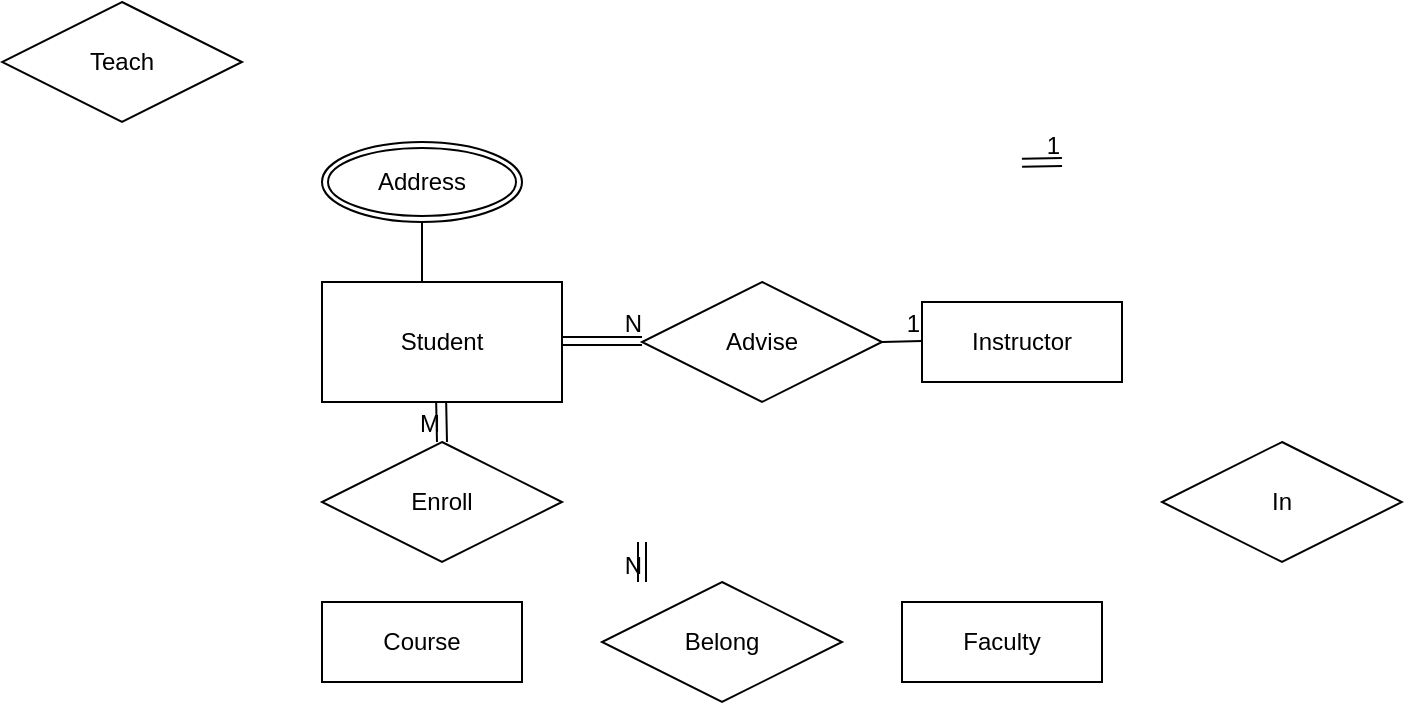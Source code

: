 <mxfile version="12.7.2" type="github">
  <diagram id="PK4ZrDCK0nvbMfZUI2dg" name="Page-1">
    <mxGraphModel dx="723" dy="378" grid="1" gridSize="10" guides="1" tooltips="1" connect="1" arrows="1" fold="1" page="1" pageScale="1" pageWidth="850" pageHeight="1100" math="0" shadow="0">
      <root>
        <mxCell id="0" />
        <mxCell id="1" parent="0" />
        <mxCell id="bxJ9wrxv5kn9V14nfCGP-1" value="Student" style="rounded=0;whiteSpace=wrap;html=1;" parent="1" vertex="1">
          <mxGeometry x="270" y="190" width="120" height="60" as="geometry" />
        </mxCell>
        <mxCell id="bxJ9wrxv5kn9V14nfCGP-3" value="Address" style="ellipse;shape=doubleEllipse;margin=3;whiteSpace=wrap;html=1;align=center;strokeColor=#000000;" parent="1" vertex="1">
          <mxGeometry x="270" y="120" width="100" height="40" as="geometry" />
        </mxCell>
        <mxCell id="bxJ9wrxv5kn9V14nfCGP-7" value="" style="endArrow=none;html=1;rounded=0;" parent="1" edge="1">
          <mxGeometry relative="1" as="geometry">
            <mxPoint x="320" y="160" as="sourcePoint" />
            <mxPoint x="320" y="190" as="targetPoint" />
          </mxGeometry>
        </mxCell>
        <mxCell id="bxJ9wrxv5kn9V14nfCGP-8" value="Advise" style="shape=rhombus;perimeter=rhombusPerimeter;whiteSpace=wrap;html=1;align=center;strokeColor=#000000;" parent="1" vertex="1">
          <mxGeometry x="430" y="190" width="120" height="60" as="geometry" />
        </mxCell>
        <mxCell id="bxJ9wrxv5kn9V14nfCGP-9" value="Instructor" style="whiteSpace=wrap;html=1;align=center;strokeColor=#000000;" parent="1" vertex="1">
          <mxGeometry x="570" y="200" width="100" height="40" as="geometry" />
        </mxCell>
        <mxCell id="bxJ9wrxv5kn9V14nfCGP-10" value="" style="shape=link;html=1;rounded=0;" parent="1" edge="1">
          <mxGeometry relative="1" as="geometry">
            <mxPoint x="390" y="219.5" as="sourcePoint" />
            <mxPoint x="430" y="219.5" as="targetPoint" />
          </mxGeometry>
        </mxCell>
        <mxCell id="bxJ9wrxv5kn9V14nfCGP-11" value="N" style="resizable=0;html=1;align=right;verticalAlign=bottom;" parent="bxJ9wrxv5kn9V14nfCGP-10" connectable="0" vertex="1">
          <mxGeometry x="1" relative="1" as="geometry" />
        </mxCell>
        <mxCell id="bxJ9wrxv5kn9V14nfCGP-13" value="" style="shape=link;html=1;rounded=0;" parent="1" edge="1">
          <mxGeometry relative="1" as="geometry">
            <mxPoint x="620" y="130.42" as="sourcePoint" />
            <mxPoint x="640" y="130" as="targetPoint" />
          </mxGeometry>
        </mxCell>
        <mxCell id="bxJ9wrxv5kn9V14nfCGP-14" value="1" style="resizable=0;html=1;align=right;verticalAlign=bottom;" parent="bxJ9wrxv5kn9V14nfCGP-13" connectable="0" vertex="1">
          <mxGeometry x="1" relative="1" as="geometry" />
        </mxCell>
        <mxCell id="bxJ9wrxv5kn9V14nfCGP-15" value="Enroll" style="shape=rhombus;perimeter=rhombusPerimeter;whiteSpace=wrap;html=1;align=center;strokeColor=#000000;" parent="1" vertex="1">
          <mxGeometry x="270" y="270" width="120" height="60" as="geometry" />
        </mxCell>
        <mxCell id="bxJ9wrxv5kn9V14nfCGP-16" value="Course" style="whiteSpace=wrap;html=1;align=center;strokeColor=#000000;" parent="1" vertex="1">
          <mxGeometry x="270" y="350" width="100" height="40" as="geometry" />
        </mxCell>
        <mxCell id="bxJ9wrxv5kn9V14nfCGP-17" value="Belong" style="shape=rhombus;perimeter=rhombusPerimeter;whiteSpace=wrap;html=1;align=center;strokeColor=#000000;" parent="1" vertex="1">
          <mxGeometry x="410" y="340" width="120" height="60" as="geometry" />
        </mxCell>
        <mxCell id="bxJ9wrxv5kn9V14nfCGP-18" value="Faculty" style="whiteSpace=wrap;html=1;align=center;strokeColor=#000000;" parent="1" vertex="1">
          <mxGeometry x="560" y="350" width="100" height="40" as="geometry" />
        </mxCell>
        <mxCell id="bxJ9wrxv5kn9V14nfCGP-19" value="In" style="shape=rhombus;perimeter=rhombusPerimeter;whiteSpace=wrap;html=1;align=center;strokeColor=#000000;" parent="1" vertex="1">
          <mxGeometry x="690" y="270" width="120" height="60" as="geometry" />
        </mxCell>
        <mxCell id="bxJ9wrxv5kn9V14nfCGP-20" value="Teach" style="shape=rhombus;perimeter=rhombusPerimeter;whiteSpace=wrap;html=1;align=center;strokeColor=#000000;" parent="1" vertex="1">
          <mxGeometry x="110" y="50" width="120" height="60" as="geometry" />
        </mxCell>
        <mxCell id="bxJ9wrxv5kn9V14nfCGP-21" value="" style="shape=link;html=1;rounded=0;width=-5;" parent="1" edge="1">
          <mxGeometry relative="1" as="geometry">
            <mxPoint x="329.58" y="250" as="sourcePoint" />
            <mxPoint x="330" y="270" as="targetPoint" />
          </mxGeometry>
        </mxCell>
        <mxCell id="bxJ9wrxv5kn9V14nfCGP-22" value="M" style="resizable=0;html=1;align=right;verticalAlign=bottom;" parent="bxJ9wrxv5kn9V14nfCGP-21" connectable="0" vertex="1">
          <mxGeometry x="1" relative="1" as="geometry" />
        </mxCell>
        <mxCell id="bxJ9wrxv5kn9V14nfCGP-23" value="" style="shape=link;html=1;rounded=0;" parent="1" edge="1">
          <mxGeometry relative="1" as="geometry">
            <mxPoint x="430" y="320" as="sourcePoint" />
            <mxPoint x="430" y="340" as="targetPoint" />
          </mxGeometry>
        </mxCell>
        <mxCell id="bxJ9wrxv5kn9V14nfCGP-24" value="N" style="resizable=0;html=1;align=right;verticalAlign=bottom;" parent="bxJ9wrxv5kn9V14nfCGP-23" connectable="0" vertex="1">
          <mxGeometry x="1" relative="1" as="geometry" />
        </mxCell>
        <mxCell id="HPSszsWRwPZeKzIDppFs-2" value="" style="endArrow=none;html=1;rounded=0;" edge="1" parent="1">
          <mxGeometry relative="1" as="geometry">
            <mxPoint x="550" y="220" as="sourcePoint" />
            <mxPoint x="570" y="219.5" as="targetPoint" />
          </mxGeometry>
        </mxCell>
        <mxCell id="HPSszsWRwPZeKzIDppFs-3" value="1" style="resizable=0;html=1;align=right;verticalAlign=bottom;" connectable="0" vertex="1" parent="HPSszsWRwPZeKzIDppFs-2">
          <mxGeometry x="1" relative="1" as="geometry" />
        </mxCell>
      </root>
    </mxGraphModel>
  </diagram>
</mxfile>
